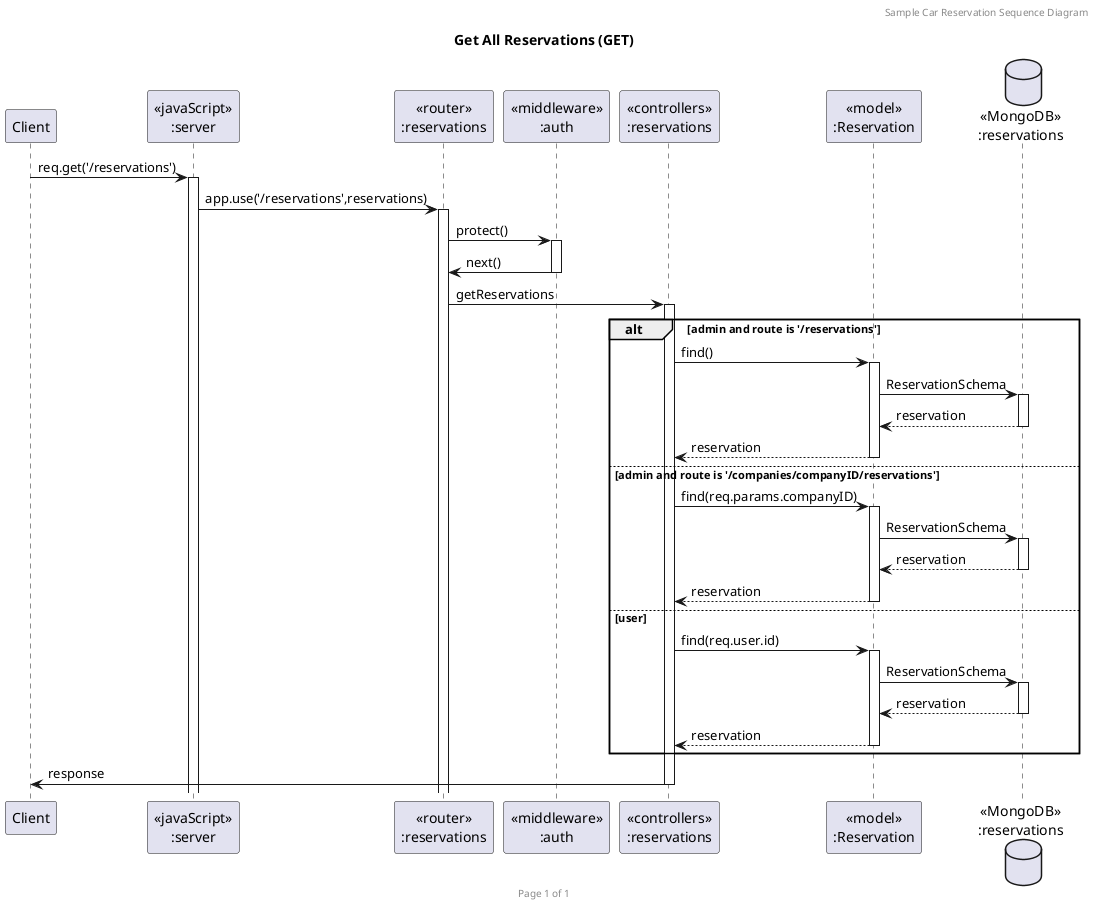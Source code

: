 @startuml Manage Reservation (GET)

header Sample Car Reservation Sequence Diagram
footer Page %page% of %lastpage%
title "Get All Reservations (GET)"

participant "Client" as client
participant "<<javaScript>>\n:server" as server
participant "<<router>>\n:reservations" as routerReservation
participant "<<middleware>>\n:auth" as authMiddleware
participant "<<controllers>>\n:reservations" as controllersReservations
participant "<<model>>\n:Reservation" as modelReservation
database "<<MongoDB>>\n:reservations" as ReservationsDatabase

client->server ++:req.get('/reservations')
server->routerReservation ++:app.use('/reservations',reservations)
routerReservation -> authMiddleware ++: protect()
routerReservation <- authMiddleware --: next()
routerReservation -> controllersReservations ++:getReservations
alt admin and route is '/reservations'
        controllersReservations -> modelReservation ++:find()
        modelReservation -> ReservationsDatabase ++: ReservationSchema
        ReservationsDatabase --> modelReservation --: reservation
        controllersReservations <-- modelReservation --: reservation
else admin and route is '/companies/companyID/reservations'
        controllersReservations -> modelReservation ++:find(req.params.companyID)
        modelReservation -> ReservationsDatabase ++: ReservationSchema
        ReservationsDatabase --> modelReservation --: reservation
        controllersReservations <-- modelReservation --: reservation
else user
    controllersReservations -> modelReservation ++:find(req.user.id)
    modelReservation -> ReservationsDatabase ++: ReservationSchema
    ReservationsDatabase --> modelReservation --: reservation
    controllersReservations <-- modelReservation --: reservation
end
controllersReservations->client --:response


@enduml